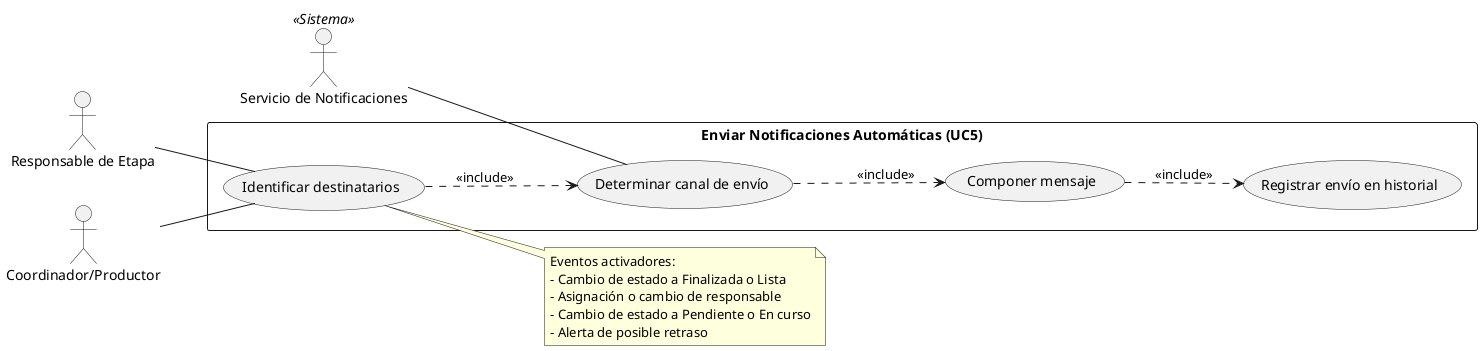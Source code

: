 @startuml
left to right direction

actor "Servicio de Notificaciones" as Notif <<Sistema>>
actor "Responsable de Etapa" as Resp
actor "Coordinador/Productor" as Prod

rectangle "Enviar Notificaciones Automáticas (UC5)" {
    usecase "Identificar destinatarios" as Destinatarios
    usecase "Determinar canal de envío" as Canal
    usecase "Componer mensaje" as Mensaje
    usecase "Registrar envío en historial" as Registro
}

Prod -- Destinatarios
Resp -- Destinatarios
Notif -- Canal

Destinatarios ..> Canal : <<include>>
Canal ..> Mensaje : <<include>>
Mensaje ..> Registro : <<include>>

note right of Destinatarios
  Eventos activadores:
  - Cambio de estado a Finalizada o Lista
  - Asignación o cambio de responsable
  - Cambio de estado a Pendiente o En curso
  - Alerta de posible retraso
end note
@enduml
